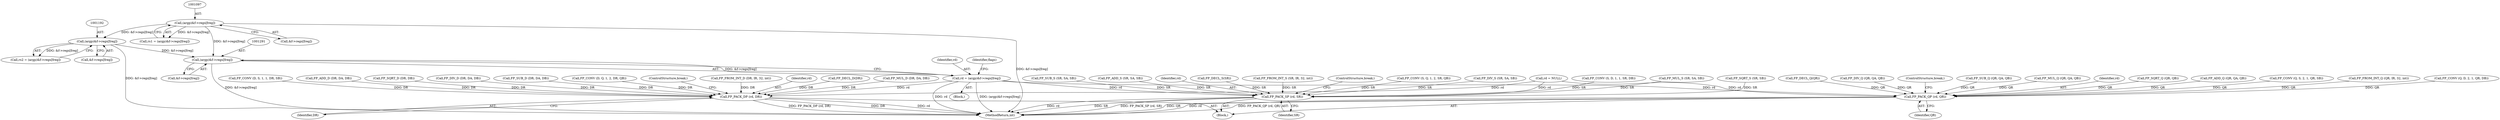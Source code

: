 digraph "0_linux_a8b0ca17b80e92faab46ee7179ba9e99ccb61233_42@array" {
"1001290" [label="(Call,(argp)&f->regs[freg])"];
"1001096" [label="(Call,(argp)&f->regs[freg])"];
"1001191" [label="(Call,(argp)&f->regs[freg])"];
"1001288" [label="(Call,rd = (argp)&f->regs[freg])"];
"1001848" [label="(Call,FP_PACK_SP (rd, SR))"];
"1001853" [label="(Call,FP_PACK_DP (rd, DR))"];
"1001858" [label="(Call,FP_PACK_QP (rd, QR))"];
"1001288" [label="(Call,rd = (argp)&f->regs[freg])"];
"1001393" [label="(Call,FP_ADD_Q (QR, QA, QB))"];
"1001094" [label="(Call,rs1 = (argp)&f->regs[freg])"];
"1001682" [label="(Call,FP_CONV (Q, S, 2, 1, QR, SB))"];
"1001700" [label="(Call,FP_CONV (S, D, 1, 1, SR, DB))"];
"1001417" [label="(Call,FP_MUL_S (SR, SA, SB))"];
"1001483" [label="(Call,FP_SQRT_S (SR, SB))"];
"1001860" [label="(Identifier,QR)"];
"1001621" [label="(Call,FP_FROM_INT_Q (QR, IR, 32, int))"];
"1001895" [label="(MethodReturn,int)"];
"1001673" [label="(Call,FP_CONV (D, S, 1, 1, DR, SB))"];
"1001853" [label="(Call,FP_PACK_DP (rd, DR))"];
"1001258" [label="(Block,)"];
"1001387" [label="(Call,FP_ADD_D (DR, DA, DB))"];
"1001289" [label="(Identifier,rd)"];
"1001488" [label="(Call,FP_SQRT_D (DR, DB))"];
"1001691" [label="(Call,FP_CONV (Q, D, 2, 1, QR, DB))"];
"1001399" [label="(Call,FP_SUB_S (SR, SA, SB))"];
"1001381" [label="(Call,FP_ADD_S (SR, SA, SB))"];
"1001471" [label="(Call,FP_DIV_D (DR, DA, DB))"];
"1000195" [label="(Call,FP_DECL_Q(QR))"];
"1001477" [label="(Call,FP_DIV_Q (QR, QA, QB))"];
"1001191" [label="(Call,(argp)&f->regs[freg])"];
"1001861" [label="(ControlStructure,break;)"];
"1001848" [label="(Call,FP_PACK_SP (rd, SR))"];
"1001025" [label="(Call,rd = NULL)"];
"1001193" [label="(Call,&f->regs[freg])"];
"1001858" [label="(Call,FP_PACK_QP (rd, QR))"];
"1001849" [label="(Identifier,rd)"];
"1000183" [label="(Call,FP_DECL_S(SR))"];
"1001763" [label="(Block,)"];
"1001405" [label="(Call,FP_SUB_D (DR, DA, DB))"];
"1001290" [label="(Call,(argp)&f->regs[freg])"];
"1001718" [label="(Call,FP_CONV (D, Q, 1, 2, DR, QB))"];
"1001856" [label="(ControlStructure,break;)"];
"1001666" [label="(Call,FP_FROM_INT_D (DR, IR, 32, int))"];
"1001854" [label="(Identifier,rd)"];
"1000189" [label="(Call,FP_DECL_D(DR))"];
"1001098" [label="(Call,&f->regs[freg])"];
"1001411" [label="(Call,FP_SUB_Q (QR, QA, QB))"];
"1001459" [label="(Call,FP_MUL_Q (QR, QA, QB))"];
"1001096" [label="(Call,(argp)&f->regs[freg])"];
"1001654" [label="(Call,FP_FROM_INT_S (SR, IR, 32, int))"];
"1001851" [label="(ControlStructure,break;)"];
"1001859" [label="(Identifier,rd)"];
"1001493" [label="(Call,FP_SQRT_Q (QR, QB))"];
"1001438" [label="(Call,FP_MUL_D (DR, DA, DB))"];
"1001189" [label="(Call,rs2 = (argp)&f->regs[freg])"];
"1001855" [label="(Identifier,DR)"];
"1001299" [label="(Identifier,flags)"];
"1001292" [label="(Call,&f->regs[freg])"];
"1001709" [label="(Call,FP_CONV (S, Q, 1, 2, SR, QB))"];
"1001465" [label="(Call,FP_DIV_S (SR, SA, SB))"];
"1001850" [label="(Identifier,SR)"];
"1001290" -> "1001288"  [label="AST: "];
"1001290" -> "1001292"  [label="CFG: "];
"1001291" -> "1001290"  [label="AST: "];
"1001292" -> "1001290"  [label="AST: "];
"1001288" -> "1001290"  [label="CFG: "];
"1001290" -> "1001895"  [label="DDG: &f->regs[freg]"];
"1001290" -> "1001288"  [label="DDG: &f->regs[freg]"];
"1001096" -> "1001290"  [label="DDG: &f->regs[freg]"];
"1001191" -> "1001290"  [label="DDG: &f->regs[freg]"];
"1001096" -> "1001094"  [label="AST: "];
"1001096" -> "1001098"  [label="CFG: "];
"1001097" -> "1001096"  [label="AST: "];
"1001098" -> "1001096"  [label="AST: "];
"1001094" -> "1001096"  [label="CFG: "];
"1001096" -> "1001895"  [label="DDG: &f->regs[freg]"];
"1001096" -> "1001094"  [label="DDG: &f->regs[freg]"];
"1001096" -> "1001191"  [label="DDG: &f->regs[freg]"];
"1001191" -> "1001189"  [label="AST: "];
"1001191" -> "1001193"  [label="CFG: "];
"1001192" -> "1001191"  [label="AST: "];
"1001193" -> "1001191"  [label="AST: "];
"1001189" -> "1001191"  [label="CFG: "];
"1001191" -> "1001895"  [label="DDG: &f->regs[freg]"];
"1001191" -> "1001189"  [label="DDG: &f->regs[freg]"];
"1001288" -> "1001258"  [label="AST: "];
"1001289" -> "1001288"  [label="AST: "];
"1001299" -> "1001288"  [label="CFG: "];
"1001288" -> "1001895"  [label="DDG: (argp)&f->regs[freg]"];
"1001288" -> "1001895"  [label="DDG: rd"];
"1001288" -> "1001848"  [label="DDG: rd"];
"1001288" -> "1001853"  [label="DDG: rd"];
"1001288" -> "1001858"  [label="DDG: rd"];
"1001848" -> "1001763"  [label="AST: "];
"1001848" -> "1001850"  [label="CFG: "];
"1001849" -> "1001848"  [label="AST: "];
"1001850" -> "1001848"  [label="AST: "];
"1001851" -> "1001848"  [label="CFG: "];
"1001848" -> "1001895"  [label="DDG: SR"];
"1001848" -> "1001895"  [label="DDG: FP_PACK_SP (rd, SR)"];
"1001848" -> "1001895"  [label="DDG: rd"];
"1001025" -> "1001848"  [label="DDG: rd"];
"1001700" -> "1001848"  [label="DDG: SR"];
"1001417" -> "1001848"  [label="DDG: SR"];
"1001381" -> "1001848"  [label="DDG: SR"];
"1001465" -> "1001848"  [label="DDG: SR"];
"1001654" -> "1001848"  [label="DDG: SR"];
"1001709" -> "1001848"  [label="DDG: SR"];
"1001483" -> "1001848"  [label="DDG: SR"];
"1000183" -> "1001848"  [label="DDG: SR"];
"1001399" -> "1001848"  [label="DDG: SR"];
"1001853" -> "1001763"  [label="AST: "];
"1001853" -> "1001855"  [label="CFG: "];
"1001854" -> "1001853"  [label="AST: "];
"1001855" -> "1001853"  [label="AST: "];
"1001856" -> "1001853"  [label="CFG: "];
"1001853" -> "1001895"  [label="DDG: DR"];
"1001853" -> "1001895"  [label="DDG: rd"];
"1001853" -> "1001895"  [label="DDG: FP_PACK_DP (rd, DR)"];
"1001025" -> "1001853"  [label="DDG: rd"];
"1001438" -> "1001853"  [label="DDG: DR"];
"1001387" -> "1001853"  [label="DDG: DR"];
"1001673" -> "1001853"  [label="DDG: DR"];
"1000189" -> "1001853"  [label="DDG: DR"];
"1001471" -> "1001853"  [label="DDG: DR"];
"1001405" -> "1001853"  [label="DDG: DR"];
"1001666" -> "1001853"  [label="DDG: DR"];
"1001488" -> "1001853"  [label="DDG: DR"];
"1001718" -> "1001853"  [label="DDG: DR"];
"1001858" -> "1001763"  [label="AST: "];
"1001858" -> "1001860"  [label="CFG: "];
"1001859" -> "1001858"  [label="AST: "];
"1001860" -> "1001858"  [label="AST: "];
"1001861" -> "1001858"  [label="CFG: "];
"1001858" -> "1001895"  [label="DDG: rd"];
"1001858" -> "1001895"  [label="DDG: FP_PACK_QP (rd, QR)"];
"1001858" -> "1001895"  [label="DDG: QR"];
"1001025" -> "1001858"  [label="DDG: rd"];
"1001691" -> "1001858"  [label="DDG: QR"];
"1001477" -> "1001858"  [label="DDG: QR"];
"1001393" -> "1001858"  [label="DDG: QR"];
"1001411" -> "1001858"  [label="DDG: QR"];
"1001621" -> "1001858"  [label="DDG: QR"];
"1001493" -> "1001858"  [label="DDG: QR"];
"1001459" -> "1001858"  [label="DDG: QR"];
"1000195" -> "1001858"  [label="DDG: QR"];
"1001682" -> "1001858"  [label="DDG: QR"];
}
